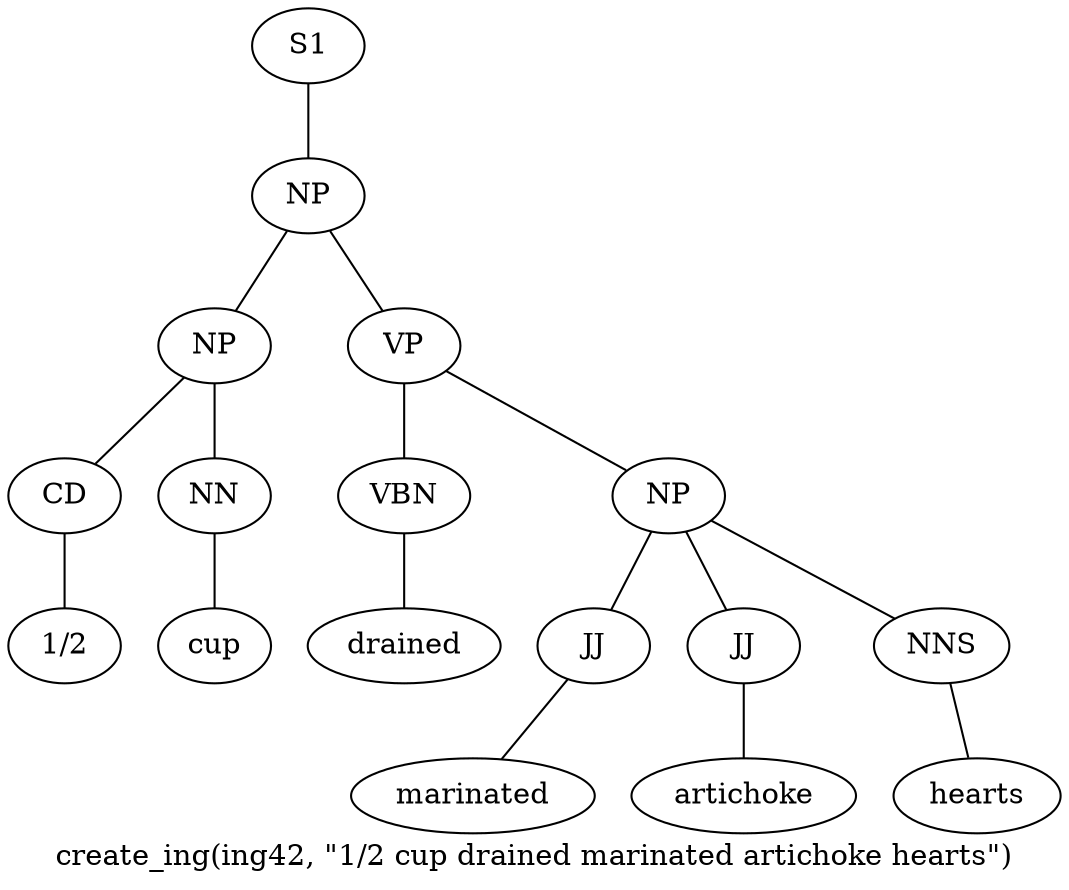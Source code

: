 graph SyntaxGraph {
	label = "create_ing(ing42, \"1/2 cup drained marinated artichoke hearts\")";
	Node0 [label="S1"];
	Node1 [label="NP"];
	Node2 [label="NP"];
	Node3 [label="CD"];
	Node4 [label="1/2"];
	Node5 [label="NN"];
	Node6 [label="cup"];
	Node7 [label="VP"];
	Node8 [label="VBN"];
	Node9 [label="drained"];
	Node10 [label="NP"];
	Node11 [label="JJ"];
	Node12 [label="marinated"];
	Node13 [label="JJ"];
	Node14 [label="artichoke"];
	Node15 [label="NNS"];
	Node16 [label="hearts"];

	Node0 -- Node1;
	Node1 -- Node2;
	Node1 -- Node7;
	Node2 -- Node3;
	Node2 -- Node5;
	Node3 -- Node4;
	Node5 -- Node6;
	Node7 -- Node8;
	Node7 -- Node10;
	Node8 -- Node9;
	Node10 -- Node11;
	Node10 -- Node13;
	Node10 -- Node15;
	Node11 -- Node12;
	Node13 -- Node14;
	Node15 -- Node16;
}